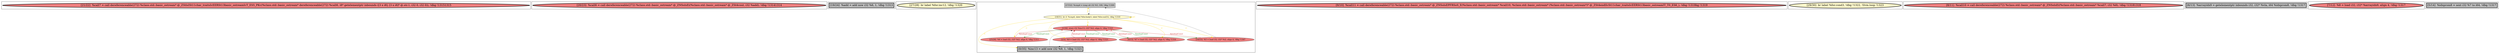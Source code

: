 
digraph G {





subgraph cluster10 {


node639 [penwidth=3.0,fontsize=20,fillcolor=lightcoral,label="[21/22]  %call7 = call dereferenceable(272) %class.std::basic_ostream* @_ZStlsISt11char_traitsIcEERSt13basic_ostreamIcT_ES5_PKc(%class.std::basic_ostream* dereferenceable(272) %call6, i8* getelementptr inbounds ([3 x i8], [3 x i8]* @.str.1, i32 0, i32 0)), !dbg !13151315",shape=ellipse,style=filled ]



}

subgraph cluster9 {


node638 [penwidth=3.0,fontsize=20,fillcolor=lightcoral,label="[20/23]  %call6 = call dereferenceable(272) %class.std::basic_ostream* @_ZNSolsEi(%class.std::basic_ostream* @_ZSt4cout, i32 %add), !dbg !13141314",shape=ellipse,style=filled ]



}

subgraph cluster8 {


node637 [penwidth=3.0,fontsize=20,fillcolor=grey,label="[19/24]  %add = add nsw i32 %6, 1, !dbg !1313",shape=rectangle,style=filled ]



}

subgraph cluster7 {


node636 [penwidth=3.0,fontsize=20,fillcolor=lemonchiffon,label="[27/28]  br label %for.inc12, !dbg !1320",shape=ellipse,style=filled ]



}

subgraph cluster6 {


node635 [fillcolor=grey,label="[17/32]  %cmp4 = icmp ult i32 %5, 100, !dbg !1309",shape=rectangle,style=filled ]
node634 [fillcolor=lightcoral,label="[4/15]  %7 = load i32, i32* %i2, align 4, !dbg !1316",shape=ellipse,style=filled ]
node629 [fillcolor=lightcoral,label="[16/33]  %5 = load i32, i32* %i2, align 4, !dbg !1307",shape=ellipse,style=filled ]
node628 [fillcolor=lightcoral,label="[25/26]  %6 = load i32, i32* %i2, align 4, !dbg !1311",shape=ellipse,style=filled ]
node632 [penwidth=3.0,fontsize=20,fillcolor=grey,label="[0/35]  %inc13 = add nsw i32 %9, 1, !dbg !1321",shape=rectangle,style=filled ]
node633 [fillcolor=lemonchiffon,label="[18/31]  br i1 %cmp4, label %for.body5, label %for.end14, !dbg !1310",shape=ellipse,style=filled ]
node630 [fillcolor=lightcoral,label="[2/3]  %9 = load i32, i32* %i2, align 4, !dbg !1321",shape=ellipse,style=filled ]
node631 [fillcolor=lightcoral,label="[1/34]  store i32 %inc13, i32* %i2, align 4, !dbg !1321",shape=ellipse,style=filled ]

node633->node634 [style=solid,color=gold,label="C",penwidth=1.0,fontcolor=gold ]
node633->node632 [style=solid,color=gold,label="C",penwidth=1.0,fontcolor=gold ]
node631->node630 [style=solid,color=forestgreen,label="T|indep|Const",penwidth=1.0,fontcolor=forestgreen ]
node633->node629 [style=solid,color=gold,label="C",penwidth=1.0,fontcolor=gold ]
node629->node635 [style=solid,color=black,label="",penwidth=0.5,fontcolor=black ]
node628->node631 [style=solid,color=firebrick3,label="A|indep|Const",penwidth=1.0,fontcolor=firebrick3 ]
node630->node632 [style=solid,color=black,label="",penwidth=0.5,fontcolor=black ]
node635->node633 [style=solid,color=black,label="",penwidth=0.5,fontcolor=black ]
node632->node631 [style=solid,color=black,label="",penwidth=0.5,fontcolor=black ]
node631->node629 [style=solid,color=forestgreen,label="T|indep|Const",penwidth=1.0,fontcolor=forestgreen ]
node630->node631 [style=solid,color=firebrick3,label="A|indep|Const",penwidth=1.0,fontcolor=firebrick3 ]
node633->node635 [style=solid,color=gold,label="C",penwidth=1.0,fontcolor=gold ]
node633->node633 [style=solid,color=gold,label="C",penwidth=1.0,fontcolor=gold ]
node633->node631 [style=solid,color=gold,label="C",penwidth=1.0,fontcolor=gold ]
node631->node628 [style=solid,color=forestgreen,label="T|indep|Const",penwidth=1.0,fontcolor=forestgreen ]
node634->node631 [style=solid,color=firebrick3,label="A|indep|Const",penwidth=1.0,fontcolor=firebrick3 ]
node629->node631 [style=solid,color=firebrick3,label="A|indep|Const",penwidth=1.0,fontcolor=firebrick3 ]
node633->node630 [style=solid,color=gold,label="C",penwidth=1.0,fontcolor=gold ]
node631->node634 [style=solid,color=forestgreen,label="T|indep|Const",penwidth=1.0,fontcolor=forestgreen ]
node633->node628 [style=solid,color=gold,label="C",penwidth=1.0,fontcolor=gold ]


}

subgraph cluster0 {


node622 [penwidth=3.0,fontsize=20,fillcolor=lightcoral,label="[9/10]  %call11 = call dereferenceable(272) %class.std::basic_ostream* @_ZNSolsEPFRSoS_E(%class.std::basic_ostream* %call10, %class.std::basic_ostream* (%class.std::basic_ostream*)* @_ZSt4endlIcSt11char_traitsIcEERSt13basic_ostreamIT_T0_ES6_), !dbg !1319bg !1319",shape=ellipse,style=filled ]



}

subgraph cluster5 {


node627 [penwidth=3.0,fontsize=20,fillcolor=lemonchiffon,label="[29/30]  br label %for.cond3, !dbg !1322, !llvm.loop !1323",shape=ellipse,style=filled ]



}

subgraph cluster1 {


node623 [penwidth=3.0,fontsize=20,fillcolor=lightcoral,label="[8/11]  %call10 = call dereferenceable(272) %class.std::basic_ostream* @_ZNSolsEi(%class.std::basic_ostream* %call7, i32 %8), !dbg !13181318",shape=ellipse,style=filled ]



}

subgraph cluster2 {


node624 [penwidth=3.0,fontsize=20,fillcolor=grey,label="[6/13]  %arrayidx9 = getelementptr inbounds i32, i32* %vla, i64 %idxprom8, !dbg !1317",shape=rectangle,style=filled ]



}

subgraph cluster3 {


node625 [penwidth=3.0,fontsize=20,fillcolor=lightcoral,label="[7/12]  %8 = load i32, i32* %arrayidx9, align 4, !dbg !1317",shape=ellipse,style=filled ]



}

subgraph cluster4 {


node626 [penwidth=3.0,fontsize=20,fillcolor=grey,label="[5/14]  %idxprom8 = sext i32 %7 to i64, !dbg !1317",shape=rectangle,style=filled ]



}

}
